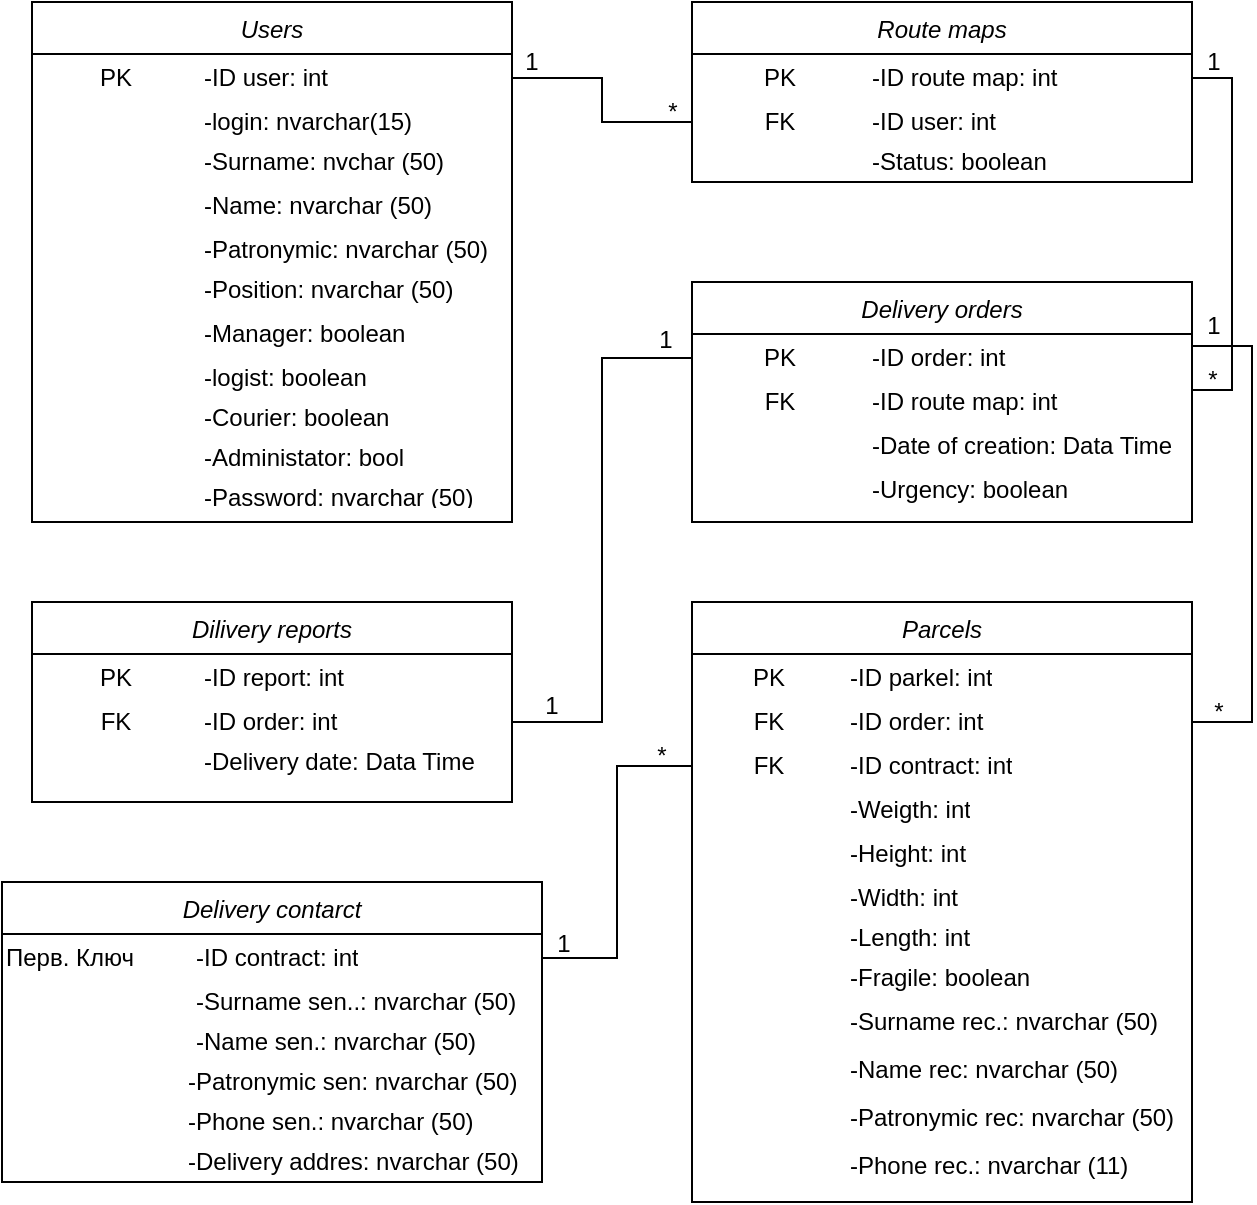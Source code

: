 <mxfile version="13.7.3" type="device"><diagram id="b5uGocRWMvciSthzegnm" name="Страница 1"><mxGraphModel dx="1086" dy="966" grid="1" gridSize="10" guides="1" tooltips="1" connect="1" arrows="1" fold="1" page="1" pageScale="1" pageWidth="827" pageHeight="1169" math="0" shadow="0"><root><mxCell id="0"/><mxCell id="1" parent="0"/><mxCell id="u556oDNrjO1bFhZ_fEne-1" style="edgeStyle=orthogonalEdgeStyle;rounded=0;orthogonalLoop=1;jettySize=auto;html=1;entryX=0;entryY=0.5;entryDx=0;entryDy=0;endArrow=none;endFill=0;exitX=1;exitY=0.5;exitDx=0;exitDy=0;" edge="1" parent="1" source="u556oDNrjO1bFhZ_fEne-20" target="u556oDNrjO1bFhZ_fEne-9"><mxGeometry relative="1" as="geometry"/></mxCell><mxCell id="u556oDNrjO1bFhZ_fEne-2" value="1" style="text;html=1;strokeColor=none;fillColor=none;align=center;verticalAlign=middle;whiteSpace=wrap;rounded=0;" vertex="1" parent="1"><mxGeometry x="400" y="130" width="40" height="20" as="geometry"/></mxCell><mxCell id="u556oDNrjO1bFhZ_fEne-3" value="*" style="text;html=1;align=center;verticalAlign=middle;resizable=0;points=[];autosize=1;" vertex="1" parent="1"><mxGeometry x="480" y="155" width="20" height="20" as="geometry"/></mxCell><mxCell id="u556oDNrjO1bFhZ_fEne-4" value="Route maps" style="swimlane;fontStyle=2;align=center;verticalAlign=top;childLayout=stackLayout;horizontal=1;startSize=26;horizontalStack=0;resizeParent=1;resizeLast=0;collapsible=1;marginBottom=0;rounded=0;shadow=0;strokeWidth=1;" vertex="1" parent="1"><mxGeometry x="500" y="110" width="250" height="90" as="geometry"><mxRectangle x="230" y="140" width="160" height="26" as="alternateBounds"/></mxGeometry></mxCell><mxCell id="u556oDNrjO1bFhZ_fEne-5" value="" style="shape=table;html=1;whiteSpace=wrap;startSize=0;container=1;collapsible=0;childLayout=tableLayout;fillColor=none;align=left;strokeColor=none;" vertex="1" parent="u556oDNrjO1bFhZ_fEne-4"><mxGeometry y="26" width="250" height="64" as="geometry"/></mxCell><mxCell id="u556oDNrjO1bFhZ_fEne-6" value="" style="shape=partialRectangle;html=1;whiteSpace=wrap;collapsible=0;dropTarget=0;pointerEvents=0;fillColor=none;top=0;left=0;bottom=0;right=0;points=[[0,0.5],[1,0.5]];portConstraint=eastwest;" vertex="1" parent="u556oDNrjO1bFhZ_fEne-5"><mxGeometry width="250" height="24" as="geometry"/></mxCell><mxCell id="u556oDNrjO1bFhZ_fEne-7" value="PK" style="shape=partialRectangle;html=1;whiteSpace=wrap;connectable=0;overflow=hidden;fillColor=none;top=0;left=0;bottom=0;right=0;align=center;" vertex="1" parent="u556oDNrjO1bFhZ_fEne-6"><mxGeometry width="88" height="24" as="geometry"/></mxCell><mxCell id="u556oDNrjO1bFhZ_fEne-8" value="-ID route map: int" style="shape=partialRectangle;html=1;whiteSpace=wrap;connectable=0;overflow=hidden;fillColor=none;top=0;left=0;bottom=0;right=0;align=left;" vertex="1" parent="u556oDNrjO1bFhZ_fEne-6"><mxGeometry x="88" width="162" height="24" as="geometry"/></mxCell><mxCell id="u556oDNrjO1bFhZ_fEne-9" value="" style="shape=partialRectangle;html=1;whiteSpace=wrap;collapsible=0;dropTarget=0;pointerEvents=0;fillColor=none;top=0;left=0;bottom=0;right=0;points=[[0,0.5],[1,0.5]];portConstraint=eastwest;" vertex="1" parent="u556oDNrjO1bFhZ_fEne-5"><mxGeometry y="24" width="250" height="20" as="geometry"/></mxCell><mxCell id="u556oDNrjO1bFhZ_fEne-10" value="FK" style="shape=partialRectangle;html=1;whiteSpace=wrap;connectable=0;overflow=hidden;fillColor=none;top=0;left=0;bottom=0;right=0;align=center;" vertex="1" parent="u556oDNrjO1bFhZ_fEne-9"><mxGeometry width="88" height="20" as="geometry"/></mxCell><mxCell id="u556oDNrjO1bFhZ_fEne-11" value="-ID user: int" style="shape=partialRectangle;html=1;whiteSpace=wrap;connectable=0;overflow=hidden;fillColor=none;top=0;left=0;bottom=0;right=0;align=left;" vertex="1" parent="u556oDNrjO1bFhZ_fEne-9"><mxGeometry x="88" width="162" height="20" as="geometry"/></mxCell><mxCell id="u556oDNrjO1bFhZ_fEne-12" value="" style="shape=partialRectangle;html=1;whiteSpace=wrap;collapsible=0;dropTarget=0;pointerEvents=0;fillColor=none;top=0;left=0;bottom=0;right=0;points=[[0,0.5],[1,0.5]];portConstraint=eastwest;" vertex="1" parent="u556oDNrjO1bFhZ_fEne-5"><mxGeometry y="44" width="250" height="20" as="geometry"/></mxCell><mxCell id="u556oDNrjO1bFhZ_fEne-13" value="" style="shape=partialRectangle;html=1;whiteSpace=wrap;connectable=0;overflow=hidden;fillColor=none;top=0;left=0;bottom=0;right=0;" vertex="1" parent="u556oDNrjO1bFhZ_fEne-12"><mxGeometry width="88" height="20" as="geometry"/></mxCell><mxCell id="u556oDNrjO1bFhZ_fEne-14" value="-Status: boolean" style="shape=partialRectangle;html=1;whiteSpace=wrap;connectable=0;overflow=hidden;fillColor=none;top=0;left=0;bottom=0;right=0;align=left;" vertex="1" parent="u556oDNrjO1bFhZ_fEne-12"><mxGeometry x="88" width="162" height="20" as="geometry"/></mxCell><mxCell id="u556oDNrjO1bFhZ_fEne-15" style="edgeStyle=orthogonalEdgeStyle;rounded=0;orthogonalLoop=1;jettySize=auto;html=1;entryX=1;entryY=0.5;entryDx=0;entryDy=0;endArrow=none;endFill=0;exitX=1;exitY=0.5;exitDx=0;exitDy=0;" edge="1" parent="1" source="u556oDNrjO1bFhZ_fEne-113" target="u556oDNrjO1bFhZ_fEne-6"><mxGeometry relative="1" as="geometry"><mxPoint x="420" y="158" as="sourcePoint"/><mxPoint x="510" y="180" as="targetPoint"/><Array as="points"><mxPoint x="770" y="304"/><mxPoint x="770" y="148"/></Array></mxGeometry></mxCell><mxCell id="u556oDNrjO1bFhZ_fEne-16" value="1" style="text;html=1;strokeColor=none;fillColor=none;align=center;verticalAlign=middle;whiteSpace=wrap;rounded=0;" vertex="1" parent="1"><mxGeometry x="741" y="130" width="40" height="20" as="geometry"/></mxCell><mxCell id="u556oDNrjO1bFhZ_fEne-17" value="*" style="text;html=1;align=center;verticalAlign=middle;resizable=0;points=[];autosize=1;" vertex="1" parent="1"><mxGeometry x="750" y="289" width="20" height="20" as="geometry"/></mxCell><mxCell id="u556oDNrjO1bFhZ_fEne-18" value="Users" style="swimlane;fontStyle=2;align=center;verticalAlign=top;childLayout=stackLayout;horizontal=1;startSize=26;horizontalStack=0;resizeParent=1;resizeLast=0;collapsible=1;marginBottom=0;rounded=0;shadow=0;strokeWidth=1;" vertex="1" parent="1"><mxGeometry x="170" y="110" width="240" height="260" as="geometry"><mxRectangle x="230" y="140" width="160" height="26" as="alternateBounds"/></mxGeometry></mxCell><mxCell id="u556oDNrjO1bFhZ_fEne-19" value="" style="shape=table;html=1;whiteSpace=wrap;startSize=0;container=1;collapsible=0;childLayout=tableLayout;fillColor=none;align=left;strokeColor=none;" vertex="1" parent="u556oDNrjO1bFhZ_fEne-18"><mxGeometry y="26" width="240" height="64" as="geometry"/></mxCell><mxCell id="u556oDNrjO1bFhZ_fEne-20" value="" style="shape=partialRectangle;html=1;whiteSpace=wrap;collapsible=0;dropTarget=0;pointerEvents=0;fillColor=none;top=0;left=0;bottom=0;right=0;points=[[0,0.5],[1,0.5]];portConstraint=eastwest;" vertex="1" parent="u556oDNrjO1bFhZ_fEne-19"><mxGeometry width="240" height="24" as="geometry"/></mxCell><mxCell id="u556oDNrjO1bFhZ_fEne-21" value="PK" style="shape=partialRectangle;html=1;whiteSpace=wrap;connectable=0;overflow=hidden;fillColor=none;top=0;left=0;bottom=0;right=0;align=center;" vertex="1" parent="u556oDNrjO1bFhZ_fEne-20"><mxGeometry width="84" height="24" as="geometry"/></mxCell><mxCell id="u556oDNrjO1bFhZ_fEne-22" value="-ID user: int" style="shape=partialRectangle;html=1;whiteSpace=wrap;connectable=0;overflow=hidden;fillColor=none;top=0;left=0;bottom=0;right=0;align=left;" vertex="1" parent="u556oDNrjO1bFhZ_fEne-20"><mxGeometry x="84" width="156" height="24" as="geometry"/></mxCell><mxCell id="u556oDNrjO1bFhZ_fEne-23" value="" style="shape=partialRectangle;html=1;whiteSpace=wrap;collapsible=0;dropTarget=0;pointerEvents=0;fillColor=none;top=0;left=0;bottom=0;right=0;points=[[0,0.5],[1,0.5]];portConstraint=eastwest;" vertex="1" parent="u556oDNrjO1bFhZ_fEne-19"><mxGeometry y="24" width="240" height="20" as="geometry"/></mxCell><mxCell id="u556oDNrjO1bFhZ_fEne-24" value="" style="shape=partialRectangle;html=1;whiteSpace=wrap;connectable=0;overflow=hidden;fillColor=none;top=0;left=0;bottom=0;right=0;" vertex="1" parent="u556oDNrjO1bFhZ_fEne-23"><mxGeometry width="84" height="20" as="geometry"/></mxCell><mxCell id="u556oDNrjO1bFhZ_fEne-25" value="-login: nvarchar(15)" style="shape=partialRectangle;html=1;whiteSpace=wrap;connectable=0;overflow=hidden;fillColor=none;top=0;left=0;bottom=0;right=0;align=left;" vertex="1" parent="u556oDNrjO1bFhZ_fEne-23"><mxGeometry x="84" width="156" height="20" as="geometry"/></mxCell><mxCell id="u556oDNrjO1bFhZ_fEne-26" value="" style="shape=partialRectangle;html=1;whiteSpace=wrap;collapsible=0;dropTarget=0;pointerEvents=0;fillColor=none;top=0;left=0;bottom=0;right=0;points=[[0,0.5],[1,0.5]];portConstraint=eastwest;" vertex="1" parent="u556oDNrjO1bFhZ_fEne-19"><mxGeometry y="44" width="240" height="20" as="geometry"/></mxCell><mxCell id="u556oDNrjO1bFhZ_fEne-27" value="" style="shape=partialRectangle;html=1;whiteSpace=wrap;connectable=0;overflow=hidden;fillColor=none;top=0;left=0;bottom=0;right=0;" vertex="1" parent="u556oDNrjO1bFhZ_fEne-26"><mxGeometry width="84" height="20" as="geometry"/></mxCell><mxCell id="u556oDNrjO1bFhZ_fEne-28" value="-Surname: nvchar (50)" style="shape=partialRectangle;html=1;whiteSpace=wrap;connectable=0;overflow=hidden;fillColor=none;top=0;left=0;bottom=0;right=0;align=left;" vertex="1" parent="u556oDNrjO1bFhZ_fEne-26"><mxGeometry x="84" width="156" height="20" as="geometry"/></mxCell><mxCell id="u556oDNrjO1bFhZ_fEne-29" value="" style="shape=table;html=1;whiteSpace=wrap;startSize=0;container=1;collapsible=0;childLayout=tableLayout;fillColor=none;align=left;strokeColor=none;" vertex="1" parent="u556oDNrjO1bFhZ_fEne-18"><mxGeometry y="90" width="240" height="64" as="geometry"/></mxCell><mxCell id="u556oDNrjO1bFhZ_fEne-30" value="" style="shape=partialRectangle;html=1;whiteSpace=wrap;collapsible=0;dropTarget=0;pointerEvents=0;fillColor=none;top=0;left=0;bottom=0;right=0;points=[[0,0.5],[1,0.5]];portConstraint=eastwest;" vertex="1" parent="u556oDNrjO1bFhZ_fEne-29"><mxGeometry width="240" height="24" as="geometry"/></mxCell><mxCell id="u556oDNrjO1bFhZ_fEne-31" value="" style="shape=partialRectangle;html=1;whiteSpace=wrap;connectable=0;overflow=hidden;fillColor=none;top=0;left=0;bottom=0;right=0;align=left;" vertex="1" parent="u556oDNrjO1bFhZ_fEne-30"><mxGeometry width="84" height="24" as="geometry"/></mxCell><mxCell id="u556oDNrjO1bFhZ_fEne-32" value="-Name: nvarchar (50)" style="shape=partialRectangle;html=1;whiteSpace=wrap;connectable=0;overflow=hidden;fillColor=none;top=0;left=0;bottom=0;right=0;align=left;" vertex="1" parent="u556oDNrjO1bFhZ_fEne-30"><mxGeometry x="84" width="156" height="24" as="geometry"/></mxCell><mxCell id="u556oDNrjO1bFhZ_fEne-33" value="" style="shape=partialRectangle;html=1;whiteSpace=wrap;collapsible=0;dropTarget=0;pointerEvents=0;fillColor=none;top=0;left=0;bottom=0;right=0;points=[[0,0.5],[1,0.5]];portConstraint=eastwest;" vertex="1" parent="u556oDNrjO1bFhZ_fEne-29"><mxGeometry y="24" width="240" height="20" as="geometry"/></mxCell><mxCell id="u556oDNrjO1bFhZ_fEne-34" value="" style="shape=partialRectangle;html=1;whiteSpace=wrap;connectable=0;overflow=hidden;fillColor=none;top=0;left=0;bottom=0;right=0;" vertex="1" parent="u556oDNrjO1bFhZ_fEne-33"><mxGeometry width="84" height="20" as="geometry"/></mxCell><mxCell id="u556oDNrjO1bFhZ_fEne-35" value="-Patronymic: nvarchar (50)" style="shape=partialRectangle;html=1;whiteSpace=wrap;connectable=0;overflow=hidden;fillColor=none;top=0;left=0;bottom=0;right=0;align=left;" vertex="1" parent="u556oDNrjO1bFhZ_fEne-33"><mxGeometry x="84" width="156" height="20" as="geometry"/></mxCell><mxCell id="u556oDNrjO1bFhZ_fEne-36" value="" style="shape=partialRectangle;html=1;whiteSpace=wrap;collapsible=0;dropTarget=0;pointerEvents=0;fillColor=none;top=0;left=0;bottom=0;right=0;points=[[0,0.5],[1,0.5]];portConstraint=eastwest;" vertex="1" parent="u556oDNrjO1bFhZ_fEne-29"><mxGeometry y="44" width="240" height="20" as="geometry"/></mxCell><mxCell id="u556oDNrjO1bFhZ_fEne-37" value="" style="shape=partialRectangle;html=1;whiteSpace=wrap;connectable=0;overflow=hidden;fillColor=none;top=0;left=0;bottom=0;right=0;" vertex="1" parent="u556oDNrjO1bFhZ_fEne-36"><mxGeometry width="84" height="20" as="geometry"/></mxCell><mxCell id="u556oDNrjO1bFhZ_fEne-38" value="-Position: nvarchar (50)" style="shape=partialRectangle;html=1;whiteSpace=wrap;connectable=0;overflow=hidden;fillColor=none;top=0;left=0;bottom=0;right=0;align=left;" vertex="1" parent="u556oDNrjO1bFhZ_fEne-36"><mxGeometry x="84" width="156" height="20" as="geometry"/></mxCell><mxCell id="u556oDNrjO1bFhZ_fEne-39" value="" style="shape=table;html=1;whiteSpace=wrap;startSize=0;container=1;collapsible=0;childLayout=tableLayout;fillColor=none;align=left;strokeColor=none;" vertex="1" parent="u556oDNrjO1bFhZ_fEne-18"><mxGeometry y="154" width="240" height="64" as="geometry"/></mxCell><mxCell id="u556oDNrjO1bFhZ_fEne-40" value="" style="shape=partialRectangle;html=1;whiteSpace=wrap;collapsible=0;dropTarget=0;pointerEvents=0;fillColor=none;top=0;left=0;bottom=0;right=0;points=[[0,0.5],[1,0.5]];portConstraint=eastwest;" vertex="1" parent="u556oDNrjO1bFhZ_fEne-39"><mxGeometry width="240" height="24" as="geometry"/></mxCell><mxCell id="u556oDNrjO1bFhZ_fEne-41" value="" style="shape=partialRectangle;html=1;whiteSpace=wrap;connectable=0;overflow=hidden;fillColor=none;top=0;left=0;bottom=0;right=0;align=left;" vertex="1" parent="u556oDNrjO1bFhZ_fEne-40"><mxGeometry width="84" height="24" as="geometry"/></mxCell><mxCell id="u556oDNrjO1bFhZ_fEne-42" value="-Manager: boolean" style="shape=partialRectangle;html=1;whiteSpace=wrap;connectable=0;overflow=hidden;fillColor=none;top=0;left=0;bottom=0;right=0;align=left;" vertex="1" parent="u556oDNrjO1bFhZ_fEne-40"><mxGeometry x="84" width="156" height="24" as="geometry"/></mxCell><mxCell id="u556oDNrjO1bFhZ_fEne-43" value="" style="shape=partialRectangle;html=1;whiteSpace=wrap;collapsible=0;dropTarget=0;pointerEvents=0;fillColor=none;top=0;left=0;bottom=0;right=0;points=[[0,0.5],[1,0.5]];portConstraint=eastwest;" vertex="1" parent="u556oDNrjO1bFhZ_fEne-39"><mxGeometry y="24" width="240" height="20" as="geometry"/></mxCell><mxCell id="u556oDNrjO1bFhZ_fEne-44" value="" style="shape=partialRectangle;html=1;whiteSpace=wrap;connectable=0;overflow=hidden;fillColor=none;top=0;left=0;bottom=0;right=0;" vertex="1" parent="u556oDNrjO1bFhZ_fEne-43"><mxGeometry width="84" height="20" as="geometry"/></mxCell><mxCell id="u556oDNrjO1bFhZ_fEne-45" value="-logist: boolean" style="shape=partialRectangle;html=1;whiteSpace=wrap;connectable=0;overflow=hidden;fillColor=none;top=0;left=0;bottom=0;right=0;align=left;" vertex="1" parent="u556oDNrjO1bFhZ_fEne-43"><mxGeometry x="84" width="156" height="20" as="geometry"/></mxCell><mxCell id="u556oDNrjO1bFhZ_fEne-46" value="" style="shape=partialRectangle;html=1;whiteSpace=wrap;collapsible=0;dropTarget=0;pointerEvents=0;fillColor=none;top=0;left=0;bottom=0;right=0;points=[[0,0.5],[1,0.5]];portConstraint=eastwest;" vertex="1" parent="u556oDNrjO1bFhZ_fEne-39"><mxGeometry y="44" width="240" height="20" as="geometry"/></mxCell><mxCell id="u556oDNrjO1bFhZ_fEne-47" value="" style="shape=partialRectangle;html=1;whiteSpace=wrap;connectable=0;overflow=hidden;fillColor=none;top=0;left=0;bottom=0;right=0;" vertex="1" parent="u556oDNrjO1bFhZ_fEne-46"><mxGeometry width="84" height="20" as="geometry"/></mxCell><mxCell id="u556oDNrjO1bFhZ_fEne-48" value="-Courier: boolean" style="shape=partialRectangle;html=1;whiteSpace=wrap;connectable=0;overflow=hidden;fillColor=none;top=0;left=0;bottom=0;right=0;align=left;" vertex="1" parent="u556oDNrjO1bFhZ_fEne-46"><mxGeometry x="84" width="156" height="20" as="geometry"/></mxCell><mxCell id="u556oDNrjO1bFhZ_fEne-49" value="" style="shape=table;html=1;whiteSpace=wrap;startSize=0;container=1;collapsible=0;childLayout=tableLayout;fillColor=none;align=left;strokeColor=none;" vertex="1" parent="u556oDNrjO1bFhZ_fEne-18"><mxGeometry y="218" width="240" height="36" as="geometry"/></mxCell><mxCell id="u556oDNrjO1bFhZ_fEne-50" value="" style="shape=partialRectangle;html=1;whiteSpace=wrap;collapsible=0;dropTarget=0;pointerEvents=0;fillColor=none;top=0;left=0;bottom=0;right=0;points=[[0,0.5],[1,0.5]];portConstraint=eastwest;" vertex="1" parent="u556oDNrjO1bFhZ_fEne-49"><mxGeometry width="240" height="20" as="geometry"/></mxCell><mxCell id="u556oDNrjO1bFhZ_fEne-51" value="" style="shape=partialRectangle;html=1;whiteSpace=wrap;connectable=0;overflow=hidden;fillColor=none;top=0;left=0;bottom=0;right=0;align=left;" vertex="1" parent="u556oDNrjO1bFhZ_fEne-50"><mxGeometry width="84" height="20" as="geometry"/></mxCell><mxCell id="u556oDNrjO1bFhZ_fEne-52" value="-Administator: bool" style="shape=partialRectangle;html=1;whiteSpace=wrap;connectable=0;overflow=hidden;fillColor=none;top=0;left=0;bottom=0;right=0;align=left;" vertex="1" parent="u556oDNrjO1bFhZ_fEne-50"><mxGeometry x="84" width="156" height="20" as="geometry"/></mxCell><mxCell id="u556oDNrjO1bFhZ_fEne-53" value="" style="shape=partialRectangle;html=1;whiteSpace=wrap;collapsible=0;dropTarget=0;pointerEvents=0;fillColor=none;top=0;left=0;bottom=0;right=0;points=[[0,0.5],[1,0.5]];portConstraint=eastwest;" vertex="1" parent="u556oDNrjO1bFhZ_fEne-49"><mxGeometry y="20" width="240" height="16" as="geometry"/></mxCell><mxCell id="u556oDNrjO1bFhZ_fEne-54" value="" style="shape=partialRectangle;html=1;whiteSpace=wrap;connectable=0;overflow=hidden;fillColor=none;top=0;left=0;bottom=0;right=0;" vertex="1" parent="u556oDNrjO1bFhZ_fEne-53"><mxGeometry width="84" height="16" as="geometry"/></mxCell><mxCell id="u556oDNrjO1bFhZ_fEne-55" value="-Password: nvarchar (50)" style="shape=partialRectangle;html=1;whiteSpace=wrap;connectable=0;overflow=hidden;fillColor=none;top=0;left=0;bottom=0;right=0;align=left;" vertex="1" parent="u556oDNrjO1bFhZ_fEne-53"><mxGeometry x="84" width="156" height="16" as="geometry"/></mxCell><mxCell id="u556oDNrjO1bFhZ_fEne-56" value="Dilivery reports" style="swimlane;fontStyle=2;align=center;verticalAlign=top;childLayout=stackLayout;horizontal=1;startSize=26;horizontalStack=0;resizeParent=1;resizeLast=0;collapsible=1;marginBottom=0;rounded=0;shadow=0;strokeWidth=1;" vertex="1" parent="1"><mxGeometry x="170" y="410" width="240" height="100" as="geometry"><mxRectangle x="230" y="140" width="160" height="26" as="alternateBounds"/></mxGeometry></mxCell><mxCell id="u556oDNrjO1bFhZ_fEne-57" value="" style="shape=table;html=1;whiteSpace=wrap;startSize=0;container=1;collapsible=0;childLayout=tableLayout;fillColor=none;align=left;strokeColor=none;" vertex="1" parent="u556oDNrjO1bFhZ_fEne-56"><mxGeometry y="26" width="240" height="64" as="geometry"/></mxCell><mxCell id="u556oDNrjO1bFhZ_fEne-58" value="" style="shape=partialRectangle;html=1;whiteSpace=wrap;collapsible=0;dropTarget=0;pointerEvents=0;fillColor=none;top=0;left=0;bottom=0;right=0;points=[[0,0.5],[1,0.5]];portConstraint=eastwest;" vertex="1" parent="u556oDNrjO1bFhZ_fEne-57"><mxGeometry width="240" height="24" as="geometry"/></mxCell><mxCell id="u556oDNrjO1bFhZ_fEne-59" value="PK" style="shape=partialRectangle;html=1;whiteSpace=wrap;connectable=0;overflow=hidden;fillColor=none;top=0;left=0;bottom=0;right=0;align=center;" vertex="1" parent="u556oDNrjO1bFhZ_fEne-58"><mxGeometry width="84" height="24" as="geometry"/></mxCell><mxCell id="u556oDNrjO1bFhZ_fEne-60" value="-ID report: int" style="shape=partialRectangle;html=1;whiteSpace=wrap;connectable=0;overflow=hidden;fillColor=none;top=0;left=0;bottom=0;right=0;align=left;" vertex="1" parent="u556oDNrjO1bFhZ_fEne-58"><mxGeometry x="84" width="156" height="24" as="geometry"/></mxCell><mxCell id="u556oDNrjO1bFhZ_fEne-61" value="" style="shape=partialRectangle;html=1;whiteSpace=wrap;collapsible=0;dropTarget=0;pointerEvents=0;fillColor=none;top=0;left=0;bottom=0;right=0;points=[[0,0.5],[1,0.5]];portConstraint=eastwest;" vertex="1" parent="u556oDNrjO1bFhZ_fEne-57"><mxGeometry y="24" width="240" height="20" as="geometry"/></mxCell><mxCell id="u556oDNrjO1bFhZ_fEne-62" value="FK" style="shape=partialRectangle;html=1;whiteSpace=wrap;connectable=0;overflow=hidden;fillColor=none;top=0;left=0;bottom=0;right=0;align=center;" vertex="1" parent="u556oDNrjO1bFhZ_fEne-61"><mxGeometry width="84" height="20" as="geometry"/></mxCell><mxCell id="u556oDNrjO1bFhZ_fEne-63" value="-ID order: int" style="shape=partialRectangle;html=1;whiteSpace=wrap;connectable=0;overflow=hidden;fillColor=none;top=0;left=0;bottom=0;right=0;align=left;" vertex="1" parent="u556oDNrjO1bFhZ_fEne-61"><mxGeometry x="84" width="156" height="20" as="geometry"/></mxCell><mxCell id="u556oDNrjO1bFhZ_fEne-64" value="" style="shape=partialRectangle;html=1;whiteSpace=wrap;collapsible=0;dropTarget=0;pointerEvents=0;fillColor=none;top=0;left=0;bottom=0;right=0;points=[[0,0.5],[1,0.5]];portConstraint=eastwest;" vertex="1" parent="u556oDNrjO1bFhZ_fEne-57"><mxGeometry y="44" width="240" height="20" as="geometry"/></mxCell><mxCell id="u556oDNrjO1bFhZ_fEne-65" value="" style="shape=partialRectangle;html=1;whiteSpace=wrap;connectable=0;overflow=hidden;fillColor=none;top=0;left=0;bottom=0;right=0;" vertex="1" parent="u556oDNrjO1bFhZ_fEne-64"><mxGeometry width="84" height="20" as="geometry"/></mxCell><mxCell id="u556oDNrjO1bFhZ_fEne-66" value="-Delivery date: Data Time" style="shape=partialRectangle;html=1;whiteSpace=wrap;connectable=0;overflow=hidden;fillColor=none;top=0;left=0;bottom=0;right=0;align=left;" vertex="1" parent="u556oDNrjO1bFhZ_fEne-64"><mxGeometry x="84" width="156" height="20" as="geometry"/></mxCell><mxCell id="u556oDNrjO1bFhZ_fEne-67" style="edgeStyle=orthogonalEdgeStyle;rounded=0;orthogonalLoop=1;jettySize=auto;html=1;entryX=0;entryY=0.5;entryDx=0;entryDy=0;endArrow=none;endFill=0;exitX=1;exitY=0.5;exitDx=0;exitDy=0;" edge="1" parent="1" source="u556oDNrjO1bFhZ_fEne-61" target="u556oDNrjO1bFhZ_fEne-110"><mxGeometry relative="1" as="geometry"><mxPoint x="420" y="158" as="sourcePoint"/><mxPoint x="510" y="180" as="targetPoint"/></mxGeometry></mxCell><mxCell id="u556oDNrjO1bFhZ_fEne-68" value="1" style="text;html=1;strokeColor=none;fillColor=none;align=center;verticalAlign=middle;whiteSpace=wrap;rounded=0;" vertex="1" parent="1"><mxGeometry x="410" y="452" width="40" height="20" as="geometry"/></mxCell><mxCell id="u556oDNrjO1bFhZ_fEne-69" value="*" style="text;html=1;strokeColor=none;fillColor=none;align=center;verticalAlign=middle;whiteSpace=wrap;rounded=0;" vertex="1" parent="1"><mxGeometry x="465" y="477" width="40" height="20" as="geometry"/></mxCell><mxCell id="u556oDNrjO1bFhZ_fEne-70" value="Parcels" style="swimlane;fontStyle=2;align=center;verticalAlign=top;childLayout=stackLayout;horizontal=1;startSize=26;horizontalStack=0;resizeParent=1;resizeLast=0;collapsible=1;marginBottom=0;rounded=0;shadow=0;strokeWidth=1;" vertex="1" parent="1"><mxGeometry x="500" y="410" width="250" height="300" as="geometry"><mxRectangle x="230" y="140" width="160" height="26" as="alternateBounds"/></mxGeometry></mxCell><mxCell id="u556oDNrjO1bFhZ_fEne-71" value="" style="shape=table;html=1;whiteSpace=wrap;startSize=0;container=1;collapsible=0;childLayout=tableLayout;fillColor=none;align=left;strokeColor=none;" vertex="1" parent="u556oDNrjO1bFhZ_fEne-70"><mxGeometry y="26" width="250" height="132" as="geometry"/></mxCell><mxCell id="u556oDNrjO1bFhZ_fEne-72" value="" style="shape=partialRectangle;html=1;whiteSpace=wrap;collapsible=0;dropTarget=0;pointerEvents=0;fillColor=none;top=0;left=0;bottom=0;right=0;points=[[0,0.5],[1,0.5]];portConstraint=eastwest;" vertex="1" parent="u556oDNrjO1bFhZ_fEne-71"><mxGeometry width="250" height="24" as="geometry"/></mxCell><mxCell id="u556oDNrjO1bFhZ_fEne-73" value="PK" style="shape=partialRectangle;html=1;whiteSpace=wrap;connectable=0;overflow=hidden;fillColor=none;top=0;left=0;bottom=0;right=0;align=center;" vertex="1" parent="u556oDNrjO1bFhZ_fEne-72"><mxGeometry width="77" height="24" as="geometry"/></mxCell><mxCell id="u556oDNrjO1bFhZ_fEne-74" value="-ID parkel: int" style="shape=partialRectangle;html=1;whiteSpace=wrap;connectable=0;overflow=hidden;fillColor=none;top=0;left=0;bottom=0;right=0;align=left;" vertex="1" parent="u556oDNrjO1bFhZ_fEne-72"><mxGeometry x="77" width="173" height="24" as="geometry"/></mxCell><mxCell id="u556oDNrjO1bFhZ_fEne-75" value="" style="shape=partialRectangle;html=1;whiteSpace=wrap;collapsible=0;dropTarget=0;pointerEvents=0;fillColor=none;top=0;left=0;bottom=0;right=0;points=[[0,0.5],[1,0.5]];portConstraint=eastwest;" vertex="1" parent="u556oDNrjO1bFhZ_fEne-71"><mxGeometry y="24" width="250" height="20" as="geometry"/></mxCell><mxCell id="u556oDNrjO1bFhZ_fEne-76" value="FK" style="shape=partialRectangle;html=1;whiteSpace=wrap;connectable=0;overflow=hidden;fillColor=none;top=0;left=0;bottom=0;right=0;align=center;" vertex="1" parent="u556oDNrjO1bFhZ_fEne-75"><mxGeometry width="77" height="20" as="geometry"/></mxCell><mxCell id="u556oDNrjO1bFhZ_fEne-77" value="-ID order: int" style="shape=partialRectangle;html=1;whiteSpace=wrap;connectable=0;overflow=hidden;fillColor=none;top=0;left=0;bottom=0;right=0;align=left;" vertex="1" parent="u556oDNrjO1bFhZ_fEne-75"><mxGeometry x="77" width="173" height="20" as="geometry"/></mxCell><mxCell id="u556oDNrjO1bFhZ_fEne-78" value="" style="shape=partialRectangle;html=1;whiteSpace=wrap;collapsible=0;dropTarget=0;pointerEvents=0;fillColor=none;top=0;left=0;bottom=0;right=0;points=[[0,0.5],[1,0.5]];portConstraint=eastwest;" vertex="1" parent="u556oDNrjO1bFhZ_fEne-71"><mxGeometry y="44" width="250" height="24" as="geometry"/></mxCell><mxCell id="u556oDNrjO1bFhZ_fEne-79" value="FK" style="shape=partialRectangle;html=1;whiteSpace=wrap;connectable=0;overflow=hidden;fillColor=none;top=0;left=0;bottom=0;right=0;align=center;" vertex="1" parent="u556oDNrjO1bFhZ_fEne-78"><mxGeometry width="77" height="24" as="geometry"/></mxCell><mxCell id="u556oDNrjO1bFhZ_fEne-80" value="-ID contract: int" style="shape=partialRectangle;html=1;whiteSpace=wrap;connectable=0;overflow=hidden;fillColor=none;top=0;left=0;bottom=0;right=0;align=left;" vertex="1" parent="u556oDNrjO1bFhZ_fEne-78"><mxGeometry x="77" width="173" height="24" as="geometry"/></mxCell><mxCell id="u556oDNrjO1bFhZ_fEne-81" value="" style="shape=partialRectangle;html=1;whiteSpace=wrap;collapsible=0;dropTarget=0;pointerEvents=0;fillColor=none;top=0;left=0;bottom=0;right=0;points=[[0,0.5],[1,0.5]];portConstraint=eastwest;" vertex="1" parent="u556oDNrjO1bFhZ_fEne-71"><mxGeometry y="68" width="250" height="20" as="geometry"/></mxCell><mxCell id="u556oDNrjO1bFhZ_fEne-82" value="" style="shape=partialRectangle;html=1;whiteSpace=wrap;connectable=0;overflow=hidden;fillColor=none;top=0;left=0;bottom=0;right=0;align=left;" vertex="1" parent="u556oDNrjO1bFhZ_fEne-81"><mxGeometry width="77" height="20" as="geometry"/></mxCell><mxCell id="u556oDNrjO1bFhZ_fEne-83" value="-Weigth: int" style="shape=partialRectangle;html=1;whiteSpace=wrap;connectable=0;overflow=hidden;fillColor=none;top=0;left=0;bottom=0;right=0;align=left;" vertex="1" parent="u556oDNrjO1bFhZ_fEne-81"><mxGeometry x="77" width="173" height="20" as="geometry"/></mxCell><mxCell id="u556oDNrjO1bFhZ_fEne-84" value="" style="shape=partialRectangle;html=1;whiteSpace=wrap;collapsible=0;dropTarget=0;pointerEvents=0;fillColor=none;top=0;left=0;bottom=0;right=0;points=[[0,0.5],[1,0.5]];portConstraint=eastwest;" vertex="1" parent="u556oDNrjO1bFhZ_fEne-71"><mxGeometry y="88" width="250" height="24" as="geometry"/></mxCell><mxCell id="u556oDNrjO1bFhZ_fEne-85" value="" style="shape=partialRectangle;html=1;whiteSpace=wrap;connectable=0;overflow=hidden;fillColor=none;top=0;left=0;bottom=0;right=0;align=left;" vertex="1" parent="u556oDNrjO1bFhZ_fEne-84"><mxGeometry width="77" height="24" as="geometry"/></mxCell><mxCell id="u556oDNrjO1bFhZ_fEne-86" value="-Height: int" style="shape=partialRectangle;html=1;whiteSpace=wrap;connectable=0;overflow=hidden;fillColor=none;top=0;left=0;bottom=0;right=0;align=left;" vertex="1" parent="u556oDNrjO1bFhZ_fEne-84"><mxGeometry x="77" width="173" height="24" as="geometry"/></mxCell><mxCell id="u556oDNrjO1bFhZ_fEne-87" value="" style="shape=partialRectangle;html=1;whiteSpace=wrap;collapsible=0;dropTarget=0;pointerEvents=0;fillColor=none;top=0;left=0;bottom=0;right=0;points=[[0,0.5],[1,0.5]];portConstraint=eastwest;" vertex="1" parent="u556oDNrjO1bFhZ_fEne-71"><mxGeometry y="112" width="250" height="20" as="geometry"/></mxCell><mxCell id="u556oDNrjO1bFhZ_fEne-88" value="" style="shape=partialRectangle;html=1;whiteSpace=wrap;connectable=0;overflow=hidden;fillColor=none;top=0;left=0;bottom=0;right=0;" vertex="1" parent="u556oDNrjO1bFhZ_fEne-87"><mxGeometry width="77" height="20" as="geometry"/></mxCell><mxCell id="u556oDNrjO1bFhZ_fEne-89" value="-Width: int" style="shape=partialRectangle;html=1;whiteSpace=wrap;connectable=0;overflow=hidden;fillColor=none;top=0;left=0;bottom=0;right=0;align=left;" vertex="1" parent="u556oDNrjO1bFhZ_fEne-87"><mxGeometry x="77" width="173" height="20" as="geometry"/></mxCell><mxCell id="u556oDNrjO1bFhZ_fEne-90" value="" style="shape=partialRectangle;html=1;whiteSpace=wrap;collapsible=0;dropTarget=0;pointerEvents=0;fillColor=none;top=0;left=0;bottom=0;right=0;points=[[0,0.5],[1,0.5]];portConstraint=eastwest;" vertex="1" parent="u556oDNrjO1bFhZ_fEne-70"><mxGeometry y="158" width="250" height="20" as="geometry"/></mxCell><mxCell id="u556oDNrjO1bFhZ_fEne-91" value="" style="shape=partialRectangle;html=1;whiteSpace=wrap;connectable=0;overflow=hidden;fillColor=none;top=0;left=0;bottom=0;right=0;" vertex="1" parent="u556oDNrjO1bFhZ_fEne-90"><mxGeometry width="77" height="20" as="geometry"/></mxCell><mxCell id="u556oDNrjO1bFhZ_fEne-92" value="-Length: int" style="shape=partialRectangle;html=1;whiteSpace=wrap;connectable=0;overflow=hidden;fillColor=none;top=0;left=0;bottom=0;right=0;align=left;" vertex="1" parent="u556oDNrjO1bFhZ_fEne-90"><mxGeometry x="77" width="173" height="20" as="geometry"/></mxCell><mxCell id="u556oDNrjO1bFhZ_fEne-93" value="" style="shape=partialRectangle;html=1;whiteSpace=wrap;collapsible=0;dropTarget=0;pointerEvents=0;fillColor=none;top=0;left=0;bottom=0;right=0;points=[[0,0.5],[1,0.5]];portConstraint=eastwest;" vertex="1" parent="u556oDNrjO1bFhZ_fEne-70"><mxGeometry y="178" width="250" height="20" as="geometry"/></mxCell><mxCell id="u556oDNrjO1bFhZ_fEne-94" value="" style="shape=partialRectangle;html=1;whiteSpace=wrap;connectable=0;overflow=hidden;fillColor=none;top=0;left=0;bottom=0;right=0;" vertex="1" parent="u556oDNrjO1bFhZ_fEne-93"><mxGeometry width="77" height="20" as="geometry"/></mxCell><mxCell id="u556oDNrjO1bFhZ_fEne-95" value="-Fragile: boolean" style="shape=partialRectangle;html=1;whiteSpace=wrap;connectable=0;overflow=hidden;fillColor=none;top=0;left=0;bottom=0;right=0;align=left;" vertex="1" parent="u556oDNrjO1bFhZ_fEne-93"><mxGeometry x="77" width="173" height="20" as="geometry"/></mxCell><mxCell id="u556oDNrjO1bFhZ_fEne-96" value="" style="shape=partialRectangle;html=1;whiteSpace=wrap;collapsible=0;dropTarget=0;pointerEvents=0;fillColor=none;top=0;left=0;bottom=0;right=0;points=[[0,0.5],[1,0.5]];portConstraint=eastwest;" vertex="1" parent="u556oDNrjO1bFhZ_fEne-70"><mxGeometry y="198" width="250" height="24" as="geometry"/></mxCell><mxCell id="u556oDNrjO1bFhZ_fEne-97" value="" style="shape=partialRectangle;html=1;whiteSpace=wrap;connectable=0;overflow=hidden;fillColor=none;top=0;left=0;bottom=0;right=0;align=left;" vertex="1" parent="u556oDNrjO1bFhZ_fEne-96"><mxGeometry width="77" height="24" as="geometry"/></mxCell><mxCell id="u556oDNrjO1bFhZ_fEne-98" value="-Surname rec.: nvarchar (50)" style="shape=partialRectangle;html=1;whiteSpace=wrap;connectable=0;overflow=hidden;fillColor=none;top=0;left=0;bottom=0;right=0;align=left;" vertex="1" parent="u556oDNrjO1bFhZ_fEne-96"><mxGeometry x="77" width="173" height="24" as="geometry"/></mxCell><mxCell id="u556oDNrjO1bFhZ_fEne-99" value="" style="shape=partialRectangle;html=1;whiteSpace=wrap;collapsible=0;dropTarget=0;pointerEvents=0;fillColor=none;top=0;left=0;bottom=0;right=0;points=[[0,0.5],[1,0.5]];portConstraint=eastwest;" vertex="1" parent="u556oDNrjO1bFhZ_fEne-70"><mxGeometry y="222" width="250" height="24" as="geometry"/></mxCell><mxCell id="u556oDNrjO1bFhZ_fEne-100" value="" style="shape=partialRectangle;html=1;whiteSpace=wrap;connectable=0;overflow=hidden;fillColor=none;top=0;left=0;bottom=0;right=0;align=left;" vertex="1" parent="u556oDNrjO1bFhZ_fEne-99"><mxGeometry width="77" height="24" as="geometry"/></mxCell><mxCell id="u556oDNrjO1bFhZ_fEne-101" value="-Name rec: nvarchar (50)" style="shape=partialRectangle;html=1;whiteSpace=wrap;connectable=0;overflow=hidden;fillColor=none;top=0;left=0;bottom=0;right=0;align=left;" vertex="1" parent="u556oDNrjO1bFhZ_fEne-99"><mxGeometry x="77" width="173" height="24" as="geometry"/></mxCell><mxCell id="u556oDNrjO1bFhZ_fEne-102" value="" style="shape=partialRectangle;html=1;whiteSpace=wrap;collapsible=0;dropTarget=0;pointerEvents=0;fillColor=none;top=0;left=0;bottom=0;right=0;points=[[0,0.5],[1,0.5]];portConstraint=eastwest;" vertex="1" parent="u556oDNrjO1bFhZ_fEne-70"><mxGeometry y="246" width="250" height="24" as="geometry"/></mxCell><mxCell id="u556oDNrjO1bFhZ_fEne-103" value="" style="shape=partialRectangle;html=1;whiteSpace=wrap;connectable=0;overflow=hidden;fillColor=none;top=0;left=0;bottom=0;right=0;align=left;" vertex="1" parent="u556oDNrjO1bFhZ_fEne-102"><mxGeometry width="77" height="24" as="geometry"/></mxCell><mxCell id="u556oDNrjO1bFhZ_fEne-104" value="-Patronymic rec: nvarchar (50)" style="shape=partialRectangle;html=1;whiteSpace=wrap;connectable=0;overflow=hidden;fillColor=none;top=0;left=0;bottom=0;right=0;align=left;" vertex="1" parent="u556oDNrjO1bFhZ_fEne-102"><mxGeometry x="77" width="173" height="24" as="geometry"/></mxCell><mxCell id="u556oDNrjO1bFhZ_fEne-105" value="" style="shape=partialRectangle;html=1;whiteSpace=wrap;collapsible=0;dropTarget=0;pointerEvents=0;fillColor=none;top=0;left=0;bottom=0;right=0;points=[[0,0.5],[1,0.5]];portConstraint=eastwest;" vertex="1" parent="u556oDNrjO1bFhZ_fEne-70"><mxGeometry y="270" width="250" height="24" as="geometry"/></mxCell><mxCell id="u556oDNrjO1bFhZ_fEne-106" value="" style="shape=partialRectangle;html=1;whiteSpace=wrap;connectable=0;overflow=hidden;fillColor=none;top=0;left=0;bottom=0;right=0;align=left;" vertex="1" parent="u556oDNrjO1bFhZ_fEne-105"><mxGeometry width="77" height="24" as="geometry"/></mxCell><mxCell id="u556oDNrjO1bFhZ_fEne-107" value="-Phone rec.: nvarchar (11)" style="shape=partialRectangle;html=1;whiteSpace=wrap;connectable=0;overflow=hidden;fillColor=none;top=0;left=0;bottom=0;right=0;align=left;" vertex="1" parent="u556oDNrjO1bFhZ_fEne-105"><mxGeometry x="77" width="173" height="24" as="geometry"/></mxCell><mxCell id="u556oDNrjO1bFhZ_fEne-108" value="Delivery orders" style="swimlane;fontStyle=2;align=center;verticalAlign=top;childLayout=stackLayout;horizontal=1;startSize=26;horizontalStack=0;resizeParent=1;resizeLast=0;collapsible=1;marginBottom=0;rounded=0;shadow=0;strokeWidth=1;" vertex="1" parent="1"><mxGeometry x="500" y="250" width="250" height="120" as="geometry"><mxRectangle x="230" y="140" width="160" height="26" as="alternateBounds"/></mxGeometry></mxCell><mxCell id="u556oDNrjO1bFhZ_fEne-109" value="" style="shape=table;html=1;whiteSpace=wrap;startSize=0;container=1;collapsible=0;childLayout=tableLayout;fillColor=none;align=left;strokeColor=none;" vertex="1" parent="u556oDNrjO1bFhZ_fEne-108"><mxGeometry y="26" width="250" height="88" as="geometry"/></mxCell><mxCell id="u556oDNrjO1bFhZ_fEne-110" value="" style="shape=partialRectangle;html=1;whiteSpace=wrap;collapsible=0;dropTarget=0;pointerEvents=0;fillColor=none;top=0;left=0;bottom=0;right=0;points=[[0,0.5],[1,0.5]];portConstraint=eastwest;" vertex="1" parent="u556oDNrjO1bFhZ_fEne-109"><mxGeometry width="250" height="24" as="geometry"/></mxCell><mxCell id="u556oDNrjO1bFhZ_fEne-111" value="PK" style="shape=partialRectangle;html=1;whiteSpace=wrap;connectable=0;overflow=hidden;fillColor=none;top=0;left=0;bottom=0;right=0;align=center;" vertex="1" parent="u556oDNrjO1bFhZ_fEne-110"><mxGeometry width="88" height="24" as="geometry"/></mxCell><mxCell id="u556oDNrjO1bFhZ_fEne-112" value="-ID order: int" style="shape=partialRectangle;html=1;whiteSpace=wrap;connectable=0;overflow=hidden;fillColor=none;top=0;left=0;bottom=0;right=0;align=left;" vertex="1" parent="u556oDNrjO1bFhZ_fEne-110"><mxGeometry x="88" width="162" height="24" as="geometry"/></mxCell><mxCell id="u556oDNrjO1bFhZ_fEne-113" value="" style="shape=partialRectangle;html=1;whiteSpace=wrap;collapsible=0;dropTarget=0;pointerEvents=0;fillColor=none;top=0;left=0;bottom=0;right=0;points=[[0,0.5],[1,0.5]];portConstraint=eastwest;" vertex="1" parent="u556oDNrjO1bFhZ_fEne-109"><mxGeometry y="24" width="250" height="20" as="geometry"/></mxCell><mxCell id="u556oDNrjO1bFhZ_fEne-114" value="FK" style="shape=partialRectangle;html=1;whiteSpace=wrap;connectable=0;overflow=hidden;fillColor=none;top=0;left=0;bottom=0;right=0;align=center;" vertex="1" parent="u556oDNrjO1bFhZ_fEne-113"><mxGeometry width="88" height="20" as="geometry"/></mxCell><mxCell id="u556oDNrjO1bFhZ_fEne-115" value="-ID route map: int" style="shape=partialRectangle;html=1;whiteSpace=wrap;connectable=0;overflow=hidden;fillColor=none;top=0;left=0;bottom=0;right=0;align=left;" vertex="1" parent="u556oDNrjO1bFhZ_fEne-113"><mxGeometry x="88" width="162" height="20" as="geometry"/></mxCell><mxCell id="u556oDNrjO1bFhZ_fEne-116" value="" style="shape=partialRectangle;html=1;whiteSpace=wrap;collapsible=0;dropTarget=0;pointerEvents=0;fillColor=none;top=0;left=0;bottom=0;right=0;points=[[0,0.5],[1,0.5]];portConstraint=eastwest;" vertex="1" parent="u556oDNrjO1bFhZ_fEne-109"><mxGeometry y="44" width="250" height="24" as="geometry"/></mxCell><mxCell id="u556oDNrjO1bFhZ_fEne-117" value="" style="shape=partialRectangle;html=1;whiteSpace=wrap;connectable=0;overflow=hidden;fillColor=none;top=0;left=0;bottom=0;right=0;align=left;" vertex="1" parent="u556oDNrjO1bFhZ_fEne-116"><mxGeometry width="88" height="24" as="geometry"/></mxCell><mxCell id="u556oDNrjO1bFhZ_fEne-118" value="-Date of creation: Data Time" style="shape=partialRectangle;html=1;whiteSpace=wrap;connectable=0;overflow=hidden;fillColor=none;top=0;left=0;bottom=0;right=0;align=left;" vertex="1" parent="u556oDNrjO1bFhZ_fEne-116"><mxGeometry x="88" width="162" height="24" as="geometry"/></mxCell><mxCell id="u556oDNrjO1bFhZ_fEne-119" value="" style="shape=partialRectangle;html=1;whiteSpace=wrap;collapsible=0;dropTarget=0;pointerEvents=0;fillColor=none;top=0;left=0;bottom=0;right=0;points=[[0,0.5],[1,0.5]];portConstraint=eastwest;" vertex="1" parent="u556oDNrjO1bFhZ_fEne-109"><mxGeometry y="68" width="250" height="20" as="geometry"/></mxCell><mxCell id="u556oDNrjO1bFhZ_fEne-120" value="" style="shape=partialRectangle;html=1;whiteSpace=wrap;connectable=0;overflow=hidden;fillColor=none;top=0;left=0;bottom=0;right=0;" vertex="1" parent="u556oDNrjO1bFhZ_fEne-119"><mxGeometry width="88" height="20" as="geometry"/></mxCell><mxCell id="u556oDNrjO1bFhZ_fEne-121" value="-Urgency: boolean" style="shape=partialRectangle;html=1;whiteSpace=wrap;connectable=0;overflow=hidden;fillColor=none;top=0;left=0;bottom=0;right=0;align=left;" vertex="1" parent="u556oDNrjO1bFhZ_fEne-119"><mxGeometry x="88" width="162" height="20" as="geometry"/></mxCell><mxCell id="u556oDNrjO1bFhZ_fEne-122" style="edgeStyle=orthogonalEdgeStyle;rounded=0;orthogonalLoop=1;jettySize=auto;html=1;entryX=1;entryY=0.5;entryDx=0;entryDy=0;endArrow=none;endFill=0;exitX=1;exitY=0.5;exitDx=0;exitDy=0;" edge="1" parent="1"><mxGeometry relative="1" as="geometry"><mxPoint x="750" y="444" as="sourcePoint"/><mxPoint x="750" y="282" as="targetPoint"/><Array as="points"><mxPoint x="750" y="470"/><mxPoint x="780" y="470"/><mxPoint x="780" y="282"/></Array></mxGeometry></mxCell><mxCell id="u556oDNrjO1bFhZ_fEne-123" value="1" style="text;html=1;strokeColor=none;fillColor=none;align=center;verticalAlign=middle;whiteSpace=wrap;rounded=0;" vertex="1" parent="1"><mxGeometry x="741" y="262" width="40" height="20" as="geometry"/></mxCell><mxCell id="u556oDNrjO1bFhZ_fEne-124" value="*" style="text;html=1;align=center;verticalAlign=middle;resizable=0;points=[];autosize=1;" vertex="1" parent="1"><mxGeometry x="753" y="455" width="20" height="20" as="geometry"/></mxCell><mxCell id="u556oDNrjO1bFhZ_fEne-125" style="edgeStyle=orthogonalEdgeStyle;rounded=0;orthogonalLoop=1;jettySize=auto;html=1;exitX=1;exitY=0.5;exitDx=0;exitDy=0;entryX=0;entryY=0.5;entryDx=0;entryDy=0;endArrow=none;endFill=0;" edge="1" parent="1" source="u556oDNrjO1bFhZ_fEne-129" target="u556oDNrjO1bFhZ_fEne-78"><mxGeometry relative="1" as="geometry"/></mxCell><mxCell id="u556oDNrjO1bFhZ_fEne-126" value="1" style="text;html=1;strokeColor=none;fillColor=none;align=center;verticalAlign=middle;whiteSpace=wrap;rounded=0;" vertex="1" parent="1"><mxGeometry x="416" y="571" width="40" height="20" as="geometry"/></mxCell><mxCell id="u556oDNrjO1bFhZ_fEne-127" value="Delivery contarct" style="swimlane;fontStyle=2;align=center;verticalAlign=top;childLayout=stackLayout;horizontal=1;startSize=26;horizontalStack=0;resizeParent=1;resizeLast=0;collapsible=1;marginBottom=0;rounded=0;shadow=0;strokeWidth=1;" vertex="1" parent="1"><mxGeometry x="155" y="550" width="270" height="150" as="geometry"><mxRectangle x="230" y="140" width="160" height="26" as="alternateBounds"/></mxGeometry></mxCell><mxCell id="u556oDNrjO1bFhZ_fEne-128" value="" style="shape=table;html=1;whiteSpace=wrap;startSize=0;container=1;collapsible=0;childLayout=tableLayout;fillColor=none;align=left;strokeColor=none;" vertex="1" parent="u556oDNrjO1bFhZ_fEne-127"><mxGeometry y="26" width="270" height="64" as="geometry"/></mxCell><mxCell id="u556oDNrjO1bFhZ_fEne-129" value="" style="shape=partialRectangle;html=1;whiteSpace=wrap;collapsible=0;dropTarget=0;pointerEvents=0;fillColor=none;top=0;left=0;bottom=0;right=0;points=[[0,0.5],[1,0.5]];portConstraint=eastwest;" vertex="1" parent="u556oDNrjO1bFhZ_fEne-128"><mxGeometry width="270" height="24" as="geometry"/></mxCell><mxCell id="u556oDNrjO1bFhZ_fEne-130" value="Перв. Ключ" style="shape=partialRectangle;html=1;whiteSpace=wrap;connectable=0;overflow=hidden;fillColor=none;top=0;left=0;bottom=0;right=0;align=left;" vertex="1" parent="u556oDNrjO1bFhZ_fEne-129"><mxGeometry width="95" height="24" as="geometry"/></mxCell><mxCell id="u556oDNrjO1bFhZ_fEne-131" value="-ID contract: int" style="shape=partialRectangle;html=1;whiteSpace=wrap;connectable=0;overflow=hidden;fillColor=none;top=0;left=0;bottom=0;right=0;align=left;" vertex="1" parent="u556oDNrjO1bFhZ_fEne-129"><mxGeometry x="95" width="175" height="24" as="geometry"/></mxCell><mxCell id="u556oDNrjO1bFhZ_fEne-132" value="" style="shape=partialRectangle;html=1;whiteSpace=wrap;collapsible=0;dropTarget=0;pointerEvents=0;fillColor=none;top=0;left=0;bottom=0;right=0;points=[[0,0.5],[1,0.5]];portConstraint=eastwest;" vertex="1" parent="u556oDNrjO1bFhZ_fEne-128"><mxGeometry y="24" width="270" height="20" as="geometry"/></mxCell><mxCell id="u556oDNrjO1bFhZ_fEne-133" value="" style="shape=partialRectangle;html=1;whiteSpace=wrap;connectable=0;overflow=hidden;fillColor=none;top=0;left=0;bottom=0;right=0;align=left;" vertex="1" parent="u556oDNrjO1bFhZ_fEne-132"><mxGeometry width="95" height="20" as="geometry"/></mxCell><mxCell id="u556oDNrjO1bFhZ_fEne-134" value="-Surname sen..: nvarchar (50)" style="shape=partialRectangle;html=1;whiteSpace=wrap;connectable=0;overflow=hidden;fillColor=none;top=0;left=0;bottom=0;right=0;align=left;" vertex="1" parent="u556oDNrjO1bFhZ_fEne-132"><mxGeometry x="95" width="175" height="20" as="geometry"/></mxCell><mxCell id="u556oDNrjO1bFhZ_fEne-135" value="" style="shape=partialRectangle;html=1;whiteSpace=wrap;collapsible=0;dropTarget=0;pointerEvents=0;fillColor=none;top=0;left=0;bottom=0;right=0;points=[[0,0.5],[1,0.5]];portConstraint=eastwest;" vertex="1" parent="u556oDNrjO1bFhZ_fEne-128"><mxGeometry y="44" width="270" height="20" as="geometry"/></mxCell><mxCell id="u556oDNrjO1bFhZ_fEne-136" value="" style="shape=partialRectangle;html=1;whiteSpace=wrap;connectable=0;overflow=hidden;fillColor=none;top=0;left=0;bottom=0;right=0;" vertex="1" parent="u556oDNrjO1bFhZ_fEne-135"><mxGeometry width="95" height="20" as="geometry"/></mxCell><mxCell id="u556oDNrjO1bFhZ_fEne-137" value="-Name sen.: nvarchar (50)" style="shape=partialRectangle;html=1;whiteSpace=wrap;connectable=0;overflow=hidden;fillColor=none;top=0;left=0;bottom=0;right=0;align=left;" vertex="1" parent="u556oDNrjO1bFhZ_fEne-135"><mxGeometry x="95" width="175" height="20" as="geometry"/></mxCell><mxCell id="u556oDNrjO1bFhZ_fEne-138" value="" style="shape=partialRectangle;html=1;whiteSpace=wrap;collapsible=0;dropTarget=0;pointerEvents=0;fillColor=none;top=0;left=0;bottom=0;right=0;points=[[0,0.5],[1,0.5]];portConstraint=eastwest;" vertex="1" parent="u556oDNrjO1bFhZ_fEne-127"><mxGeometry y="90" width="270" height="20" as="geometry"/></mxCell><mxCell id="u556oDNrjO1bFhZ_fEne-139" value="" style="shape=partialRectangle;html=1;whiteSpace=wrap;connectable=0;overflow=hidden;fillColor=none;top=0;left=0;bottom=0;right=0;" vertex="1" parent="u556oDNrjO1bFhZ_fEne-138"><mxGeometry width="91" height="20" as="geometry"/></mxCell><mxCell id="u556oDNrjO1bFhZ_fEne-140" value="-Patronymic sen: nvarchar (50)" style="shape=partialRectangle;html=1;whiteSpace=wrap;connectable=0;overflow=hidden;fillColor=none;top=0;left=0;bottom=0;right=0;align=left;" vertex="1" parent="u556oDNrjO1bFhZ_fEne-138"><mxGeometry x="91" width="169" height="20" as="geometry"/></mxCell><mxCell id="u556oDNrjO1bFhZ_fEne-141" value="" style="shape=partialRectangle;html=1;whiteSpace=wrap;collapsible=0;dropTarget=0;pointerEvents=0;fillColor=none;top=0;left=0;bottom=0;right=0;points=[[0,0.5],[1,0.5]];portConstraint=eastwest;" vertex="1" parent="u556oDNrjO1bFhZ_fEne-127"><mxGeometry y="110" width="270" height="20" as="geometry"/></mxCell><mxCell id="u556oDNrjO1bFhZ_fEne-142" value="" style="shape=partialRectangle;html=1;whiteSpace=wrap;connectable=0;overflow=hidden;fillColor=none;top=0;left=0;bottom=0;right=0;" vertex="1" parent="u556oDNrjO1bFhZ_fEne-141"><mxGeometry width="91" height="20" as="geometry"/></mxCell><mxCell id="u556oDNrjO1bFhZ_fEne-143" value="-Phone sen.: nvarchar (50)" style="shape=partialRectangle;html=1;whiteSpace=wrap;connectable=0;overflow=hidden;fillColor=none;top=0;left=0;bottom=0;right=0;align=left;" vertex="1" parent="u556oDNrjO1bFhZ_fEne-141"><mxGeometry x="91" width="169" height="20" as="geometry"/></mxCell><mxCell id="u556oDNrjO1bFhZ_fEne-144" value="" style="shape=partialRectangle;html=1;whiteSpace=wrap;collapsible=0;dropTarget=0;pointerEvents=0;fillColor=none;top=0;left=0;bottom=0;right=0;points=[[0,0.5],[1,0.5]];portConstraint=eastwest;" vertex="1" parent="u556oDNrjO1bFhZ_fEne-127"><mxGeometry y="130" width="270" height="20" as="geometry"/></mxCell><mxCell id="u556oDNrjO1bFhZ_fEne-145" value="" style="shape=partialRectangle;html=1;whiteSpace=wrap;connectable=0;overflow=hidden;fillColor=none;top=0;left=0;bottom=0;right=0;" vertex="1" parent="u556oDNrjO1bFhZ_fEne-144"><mxGeometry width="91" height="20" as="geometry"/></mxCell><mxCell id="u556oDNrjO1bFhZ_fEne-146" value="-Delivery addres: nvarchar (50)" style="shape=partialRectangle;html=1;whiteSpace=wrap;connectable=0;overflow=hidden;fillColor=none;top=0;left=0;bottom=0;right=0;align=left;" vertex="1" parent="u556oDNrjO1bFhZ_fEne-144"><mxGeometry x="91" width="179" height="20" as="geometry"/></mxCell><mxCell id="u556oDNrjO1bFhZ_fEne-147" value="1" style="text;html=1;strokeColor=none;fillColor=none;align=center;verticalAlign=middle;whiteSpace=wrap;rounded=0;" vertex="1" parent="1"><mxGeometry x="467" y="269" width="40" height="20" as="geometry"/></mxCell></root></mxGraphModel></diagram></mxfile>